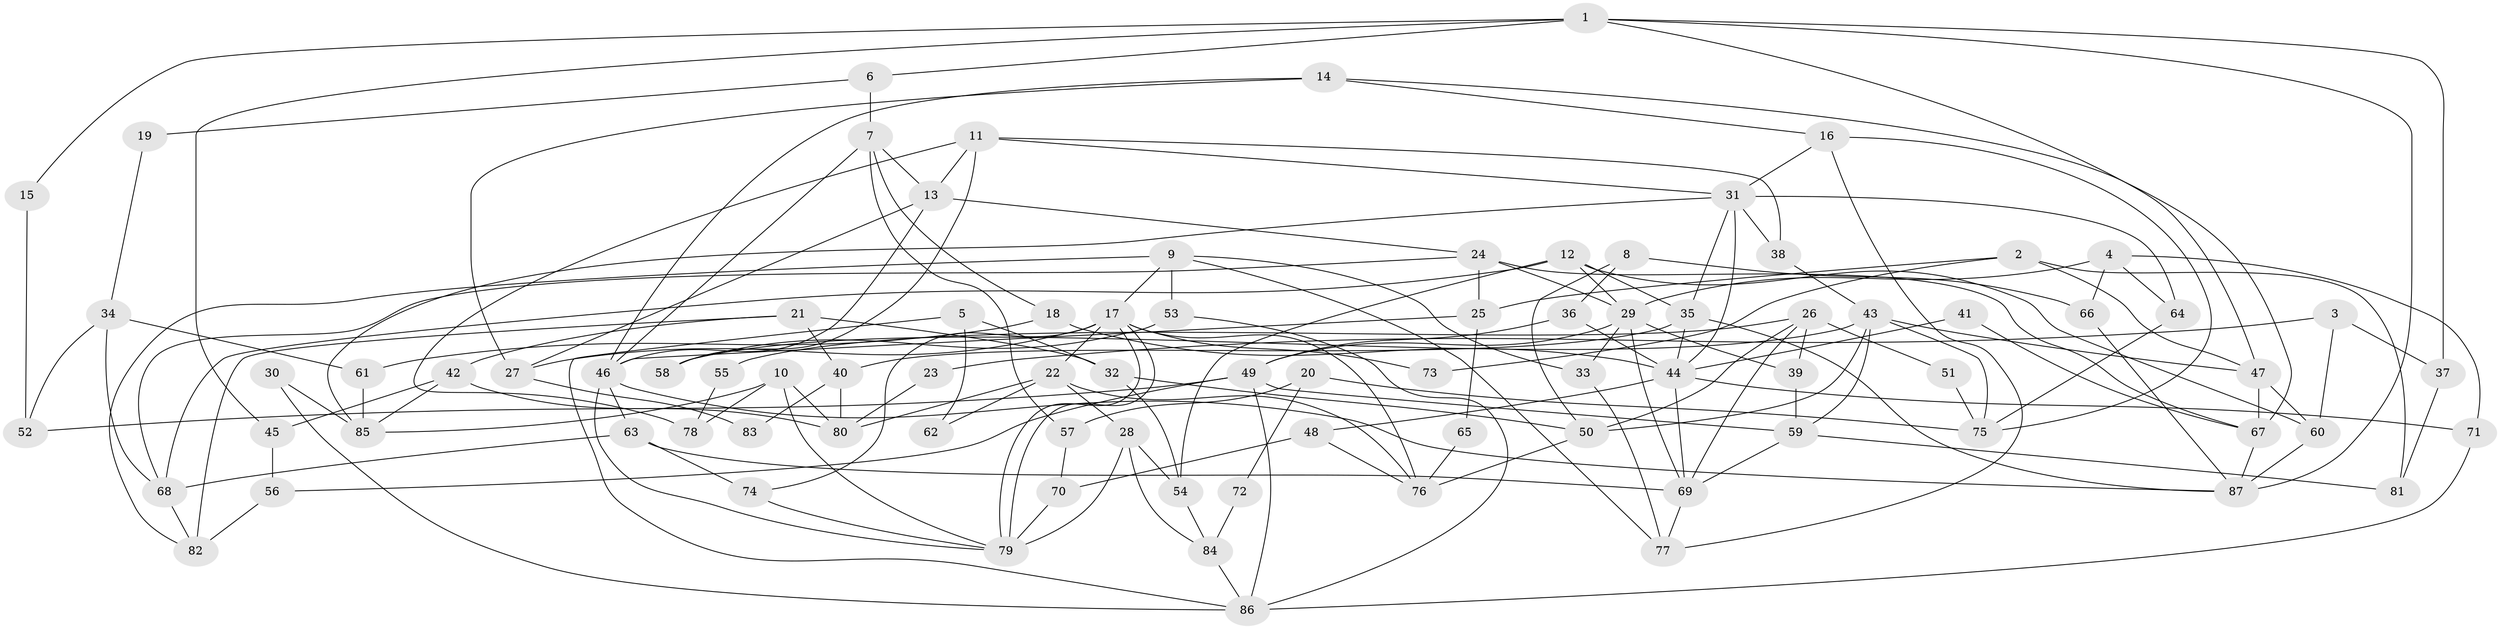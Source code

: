 // Generated by graph-tools (version 1.1) at 2025/02/03/09/25 03:02:04]
// undirected, 87 vertices, 174 edges
graph export_dot {
graph [start="1"]
  node [color=gray90,style=filled];
  1;
  2;
  3;
  4;
  5;
  6;
  7;
  8;
  9;
  10;
  11;
  12;
  13;
  14;
  15;
  16;
  17;
  18;
  19;
  20;
  21;
  22;
  23;
  24;
  25;
  26;
  27;
  28;
  29;
  30;
  31;
  32;
  33;
  34;
  35;
  36;
  37;
  38;
  39;
  40;
  41;
  42;
  43;
  44;
  45;
  46;
  47;
  48;
  49;
  50;
  51;
  52;
  53;
  54;
  55;
  56;
  57;
  58;
  59;
  60;
  61;
  62;
  63;
  64;
  65;
  66;
  67;
  68;
  69;
  70;
  71;
  72;
  73;
  74;
  75;
  76;
  77;
  78;
  79;
  80;
  81;
  82;
  83;
  84;
  85;
  86;
  87;
  1 -- 45;
  1 -- 87;
  1 -- 6;
  1 -- 15;
  1 -- 37;
  1 -- 47;
  2 -- 25;
  2 -- 47;
  2 -- 73;
  2 -- 81;
  3 -- 37;
  3 -- 60;
  3 -- 23;
  4 -- 64;
  4 -- 29;
  4 -- 66;
  4 -- 71;
  5 -- 32;
  5 -- 86;
  5 -- 62;
  6 -- 7;
  6 -- 19;
  7 -- 13;
  7 -- 46;
  7 -- 18;
  7 -- 57;
  8 -- 50;
  8 -- 66;
  8 -- 36;
  9 -- 33;
  9 -- 17;
  9 -- 53;
  9 -- 77;
  9 -- 82;
  10 -- 80;
  10 -- 79;
  10 -- 78;
  10 -- 85;
  11 -- 31;
  11 -- 13;
  11 -- 38;
  11 -- 58;
  11 -- 78;
  12 -- 54;
  12 -- 68;
  12 -- 29;
  12 -- 35;
  12 -- 60;
  13 -- 46;
  13 -- 24;
  13 -- 27;
  14 -- 27;
  14 -- 67;
  14 -- 16;
  14 -- 46;
  15 -- 52;
  16 -- 77;
  16 -- 31;
  16 -- 75;
  17 -- 74;
  17 -- 79;
  17 -- 79;
  17 -- 22;
  17 -- 27;
  17 -- 73;
  17 -- 76;
  18 -- 44;
  18 -- 61;
  19 -- 34;
  20 -- 75;
  20 -- 57;
  20 -- 72;
  21 -- 40;
  21 -- 82;
  21 -- 32;
  21 -- 42;
  22 -- 28;
  22 -- 62;
  22 -- 76;
  22 -- 80;
  23 -- 80;
  24 -- 29;
  24 -- 67;
  24 -- 25;
  24 -- 68;
  25 -- 46;
  25 -- 65;
  26 -- 69;
  26 -- 50;
  26 -- 39;
  26 -- 51;
  26 -- 55;
  27 -- 83;
  28 -- 84;
  28 -- 79;
  28 -- 54;
  29 -- 69;
  29 -- 33;
  29 -- 39;
  29 -- 49;
  30 -- 86;
  30 -- 85;
  31 -- 44;
  31 -- 35;
  31 -- 38;
  31 -- 64;
  31 -- 85;
  32 -- 50;
  32 -- 54;
  33 -- 77;
  34 -- 68;
  34 -- 61;
  34 -- 52;
  35 -- 40;
  35 -- 44;
  35 -- 87;
  36 -- 49;
  36 -- 44;
  37 -- 81;
  38 -- 43;
  39 -- 59;
  40 -- 80;
  40 -- 83;
  41 -- 67;
  41 -- 44;
  42 -- 85;
  42 -- 45;
  42 -- 80;
  43 -- 59;
  43 -- 47;
  43 -- 50;
  43 -- 58;
  43 -- 75;
  44 -- 48;
  44 -- 69;
  44 -- 71;
  45 -- 56;
  46 -- 87;
  46 -- 63;
  46 -- 79;
  47 -- 60;
  47 -- 67;
  48 -- 76;
  48 -- 70;
  49 -- 86;
  49 -- 52;
  49 -- 56;
  49 -- 59;
  50 -- 76;
  51 -- 75;
  53 -- 58;
  53 -- 86;
  54 -- 84;
  55 -- 78;
  56 -- 82;
  57 -- 70;
  59 -- 69;
  59 -- 81;
  60 -- 87;
  61 -- 85;
  63 -- 69;
  63 -- 68;
  63 -- 74;
  64 -- 75;
  65 -- 76;
  66 -- 87;
  67 -- 87;
  68 -- 82;
  69 -- 77;
  70 -- 79;
  71 -- 86;
  72 -- 84;
  74 -- 79;
  84 -- 86;
}
